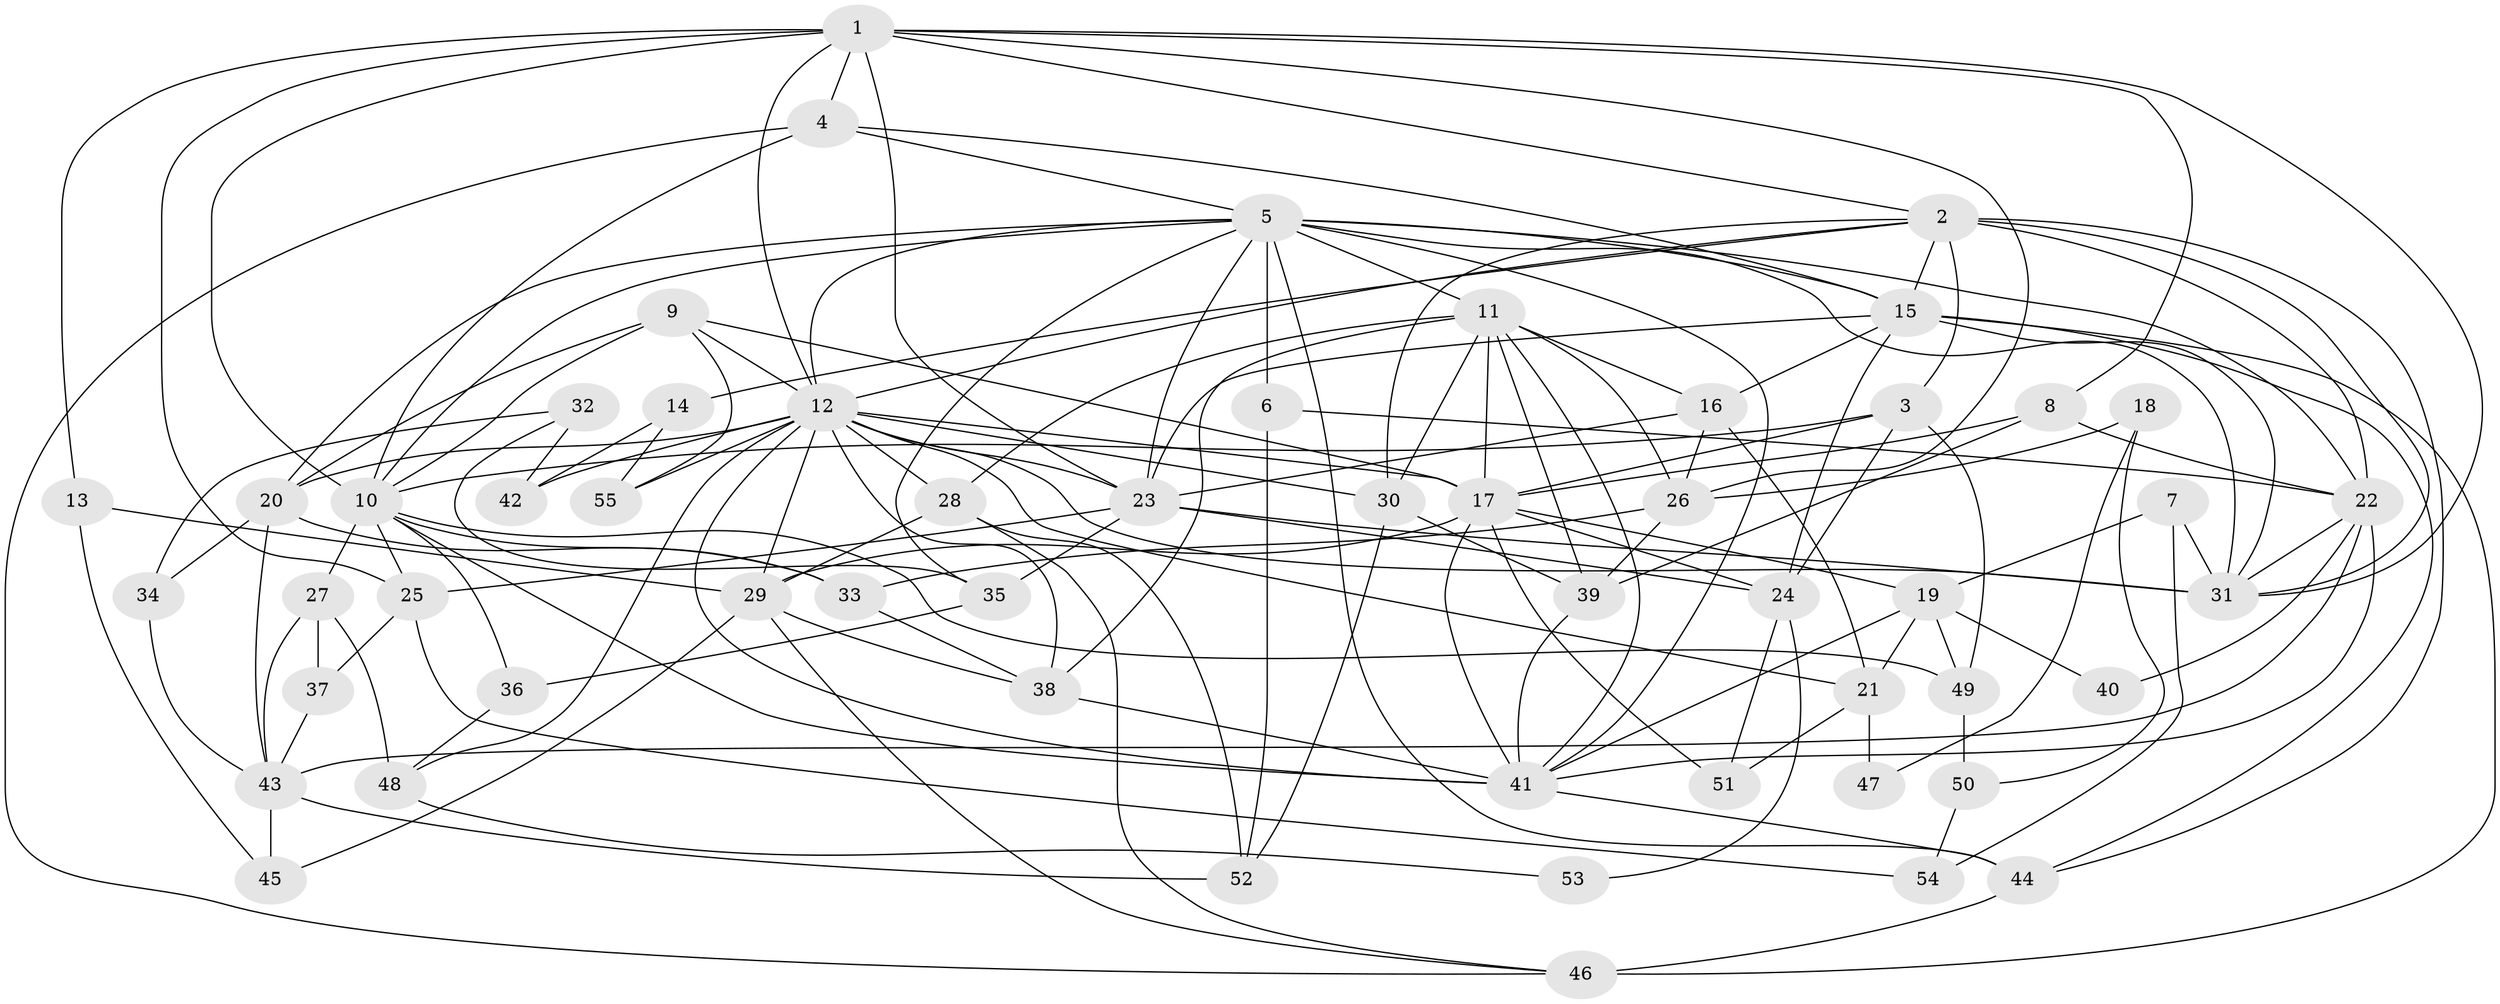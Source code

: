 // original degree distribution, {3: 0.3761467889908257, 4: 0.21100917431192662, 5: 0.1834862385321101, 2: 0.08256880733944955, 7: 0.03669724770642202, 6: 0.10091743119266056, 9: 0.009174311926605505}
// Generated by graph-tools (version 1.1) at 2025/36/03/09/25 02:36:07]
// undirected, 55 vertices, 150 edges
graph export_dot {
graph [start="1"]
  node [color=gray90,style=filled];
  1;
  2;
  3;
  4;
  5;
  6;
  7;
  8;
  9;
  10;
  11;
  12;
  13;
  14;
  15;
  16;
  17;
  18;
  19;
  20;
  21;
  22;
  23;
  24;
  25;
  26;
  27;
  28;
  29;
  30;
  31;
  32;
  33;
  34;
  35;
  36;
  37;
  38;
  39;
  40;
  41;
  42;
  43;
  44;
  45;
  46;
  47;
  48;
  49;
  50;
  51;
  52;
  53;
  54;
  55;
  1 -- 2 [weight=1.0];
  1 -- 4 [weight=2.0];
  1 -- 8 [weight=1.0];
  1 -- 10 [weight=1.0];
  1 -- 12 [weight=1.0];
  1 -- 13 [weight=1.0];
  1 -- 23 [weight=2.0];
  1 -- 25 [weight=1.0];
  1 -- 26 [weight=1.0];
  1 -- 31 [weight=1.0];
  2 -- 3 [weight=1.0];
  2 -- 12 [weight=1.0];
  2 -- 14 [weight=1.0];
  2 -- 15 [weight=1.0];
  2 -- 22 [weight=1.0];
  2 -- 30 [weight=1.0];
  2 -- 31 [weight=2.0];
  2 -- 44 [weight=1.0];
  3 -- 10 [weight=1.0];
  3 -- 17 [weight=1.0];
  3 -- 24 [weight=1.0];
  3 -- 49 [weight=1.0];
  4 -- 5 [weight=2.0];
  4 -- 10 [weight=1.0];
  4 -- 15 [weight=1.0];
  4 -- 46 [weight=1.0];
  5 -- 6 [weight=1.0];
  5 -- 10 [weight=1.0];
  5 -- 11 [weight=1.0];
  5 -- 12 [weight=1.0];
  5 -- 15 [weight=2.0];
  5 -- 20 [weight=1.0];
  5 -- 22 [weight=1.0];
  5 -- 23 [weight=1.0];
  5 -- 31 [weight=1.0];
  5 -- 35 [weight=1.0];
  5 -- 41 [weight=1.0];
  5 -- 44 [weight=1.0];
  6 -- 22 [weight=1.0];
  6 -- 52 [weight=1.0];
  7 -- 19 [weight=1.0];
  7 -- 31 [weight=1.0];
  7 -- 54 [weight=1.0];
  8 -- 17 [weight=1.0];
  8 -- 22 [weight=1.0];
  8 -- 39 [weight=1.0];
  9 -- 10 [weight=1.0];
  9 -- 12 [weight=1.0];
  9 -- 17 [weight=1.0];
  9 -- 20 [weight=1.0];
  9 -- 55 [weight=1.0];
  10 -- 25 [weight=1.0];
  10 -- 27 [weight=1.0];
  10 -- 33 [weight=2.0];
  10 -- 36 [weight=2.0];
  10 -- 41 [weight=1.0];
  10 -- 49 [weight=1.0];
  11 -- 16 [weight=1.0];
  11 -- 17 [weight=1.0];
  11 -- 26 [weight=1.0];
  11 -- 28 [weight=1.0];
  11 -- 30 [weight=1.0];
  11 -- 38 [weight=1.0];
  11 -- 39 [weight=1.0];
  11 -- 41 [weight=1.0];
  12 -- 17 [weight=1.0];
  12 -- 20 [weight=1.0];
  12 -- 21 [weight=1.0];
  12 -- 23 [weight=1.0];
  12 -- 28 [weight=1.0];
  12 -- 29 [weight=1.0];
  12 -- 30 [weight=1.0];
  12 -- 31 [weight=1.0];
  12 -- 38 [weight=2.0];
  12 -- 41 [weight=1.0];
  12 -- 42 [weight=1.0];
  12 -- 48 [weight=1.0];
  12 -- 55 [weight=1.0];
  13 -- 29 [weight=1.0];
  13 -- 45 [weight=1.0];
  14 -- 42 [weight=1.0];
  14 -- 55 [weight=1.0];
  15 -- 16 [weight=1.0];
  15 -- 23 [weight=2.0];
  15 -- 24 [weight=1.0];
  15 -- 31 [weight=1.0];
  15 -- 44 [weight=1.0];
  15 -- 46 [weight=2.0];
  16 -- 21 [weight=1.0];
  16 -- 23 [weight=1.0];
  16 -- 26 [weight=1.0];
  17 -- 19 [weight=1.0];
  17 -- 24 [weight=1.0];
  17 -- 29 [weight=1.0];
  17 -- 41 [weight=1.0];
  17 -- 51 [weight=1.0];
  18 -- 26 [weight=1.0];
  18 -- 47 [weight=1.0];
  18 -- 50 [weight=1.0];
  19 -- 21 [weight=1.0];
  19 -- 40 [weight=1.0];
  19 -- 41 [weight=1.0];
  19 -- 49 [weight=1.0];
  20 -- 33 [weight=1.0];
  20 -- 34 [weight=1.0];
  20 -- 43 [weight=1.0];
  21 -- 47 [weight=1.0];
  21 -- 51 [weight=1.0];
  22 -- 31 [weight=1.0];
  22 -- 40 [weight=1.0];
  22 -- 41 [weight=1.0];
  22 -- 43 [weight=1.0];
  23 -- 24 [weight=1.0];
  23 -- 25 [weight=1.0];
  23 -- 31 [weight=1.0];
  23 -- 35 [weight=1.0];
  24 -- 51 [weight=1.0];
  24 -- 53 [weight=1.0];
  25 -- 37 [weight=1.0];
  25 -- 54 [weight=1.0];
  26 -- 33 [weight=1.0];
  26 -- 39 [weight=1.0];
  27 -- 37 [weight=1.0];
  27 -- 43 [weight=1.0];
  27 -- 48 [weight=1.0];
  28 -- 29 [weight=1.0];
  28 -- 46 [weight=1.0];
  28 -- 52 [weight=1.0];
  29 -- 38 [weight=1.0];
  29 -- 45 [weight=1.0];
  29 -- 46 [weight=1.0];
  30 -- 39 [weight=1.0];
  30 -- 52 [weight=1.0];
  32 -- 34 [weight=1.0];
  32 -- 35 [weight=1.0];
  32 -- 42 [weight=1.0];
  33 -- 38 [weight=1.0];
  34 -- 43 [weight=1.0];
  35 -- 36 [weight=1.0];
  36 -- 48 [weight=1.0];
  37 -- 43 [weight=1.0];
  38 -- 41 [weight=1.0];
  39 -- 41 [weight=1.0];
  41 -- 44 [weight=1.0];
  43 -- 45 [weight=1.0];
  43 -- 52 [weight=1.0];
  44 -- 46 [weight=1.0];
  48 -- 53 [weight=1.0];
  49 -- 50 [weight=1.0];
  50 -- 54 [weight=1.0];
}
